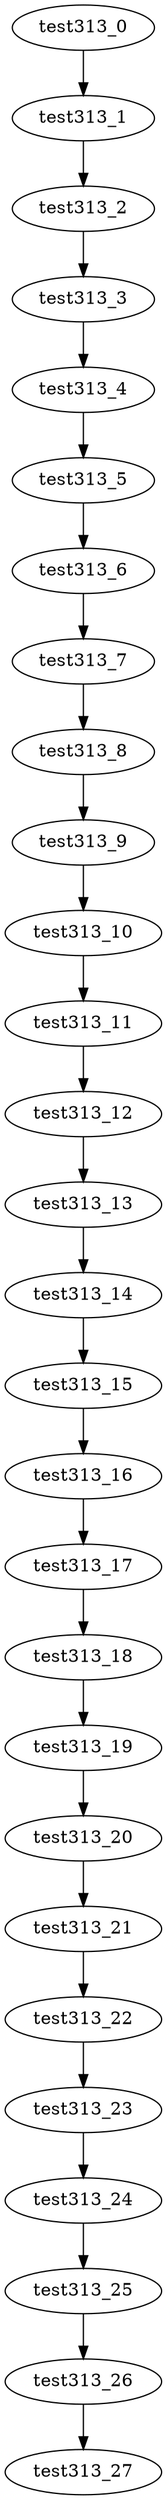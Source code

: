 digraph G {
test313_0->test313_1;
test313_1->test313_2;
test313_2->test313_3;
test313_3->test313_4;
test313_4->test313_5;
test313_5->test313_6;
test313_6->test313_7;
test313_7->test313_8;
test313_8->test313_9;
test313_9->test313_10;
test313_10->test313_11;
test313_11->test313_12;
test313_12->test313_13;
test313_13->test313_14;
test313_14->test313_15;
test313_15->test313_16;
test313_16->test313_17;
test313_17->test313_18;
test313_18->test313_19;
test313_19->test313_20;
test313_20->test313_21;
test313_21->test313_22;
test313_22->test313_23;
test313_23->test313_24;
test313_24->test313_25;
test313_25->test313_26;
test313_26->test313_27;

}
